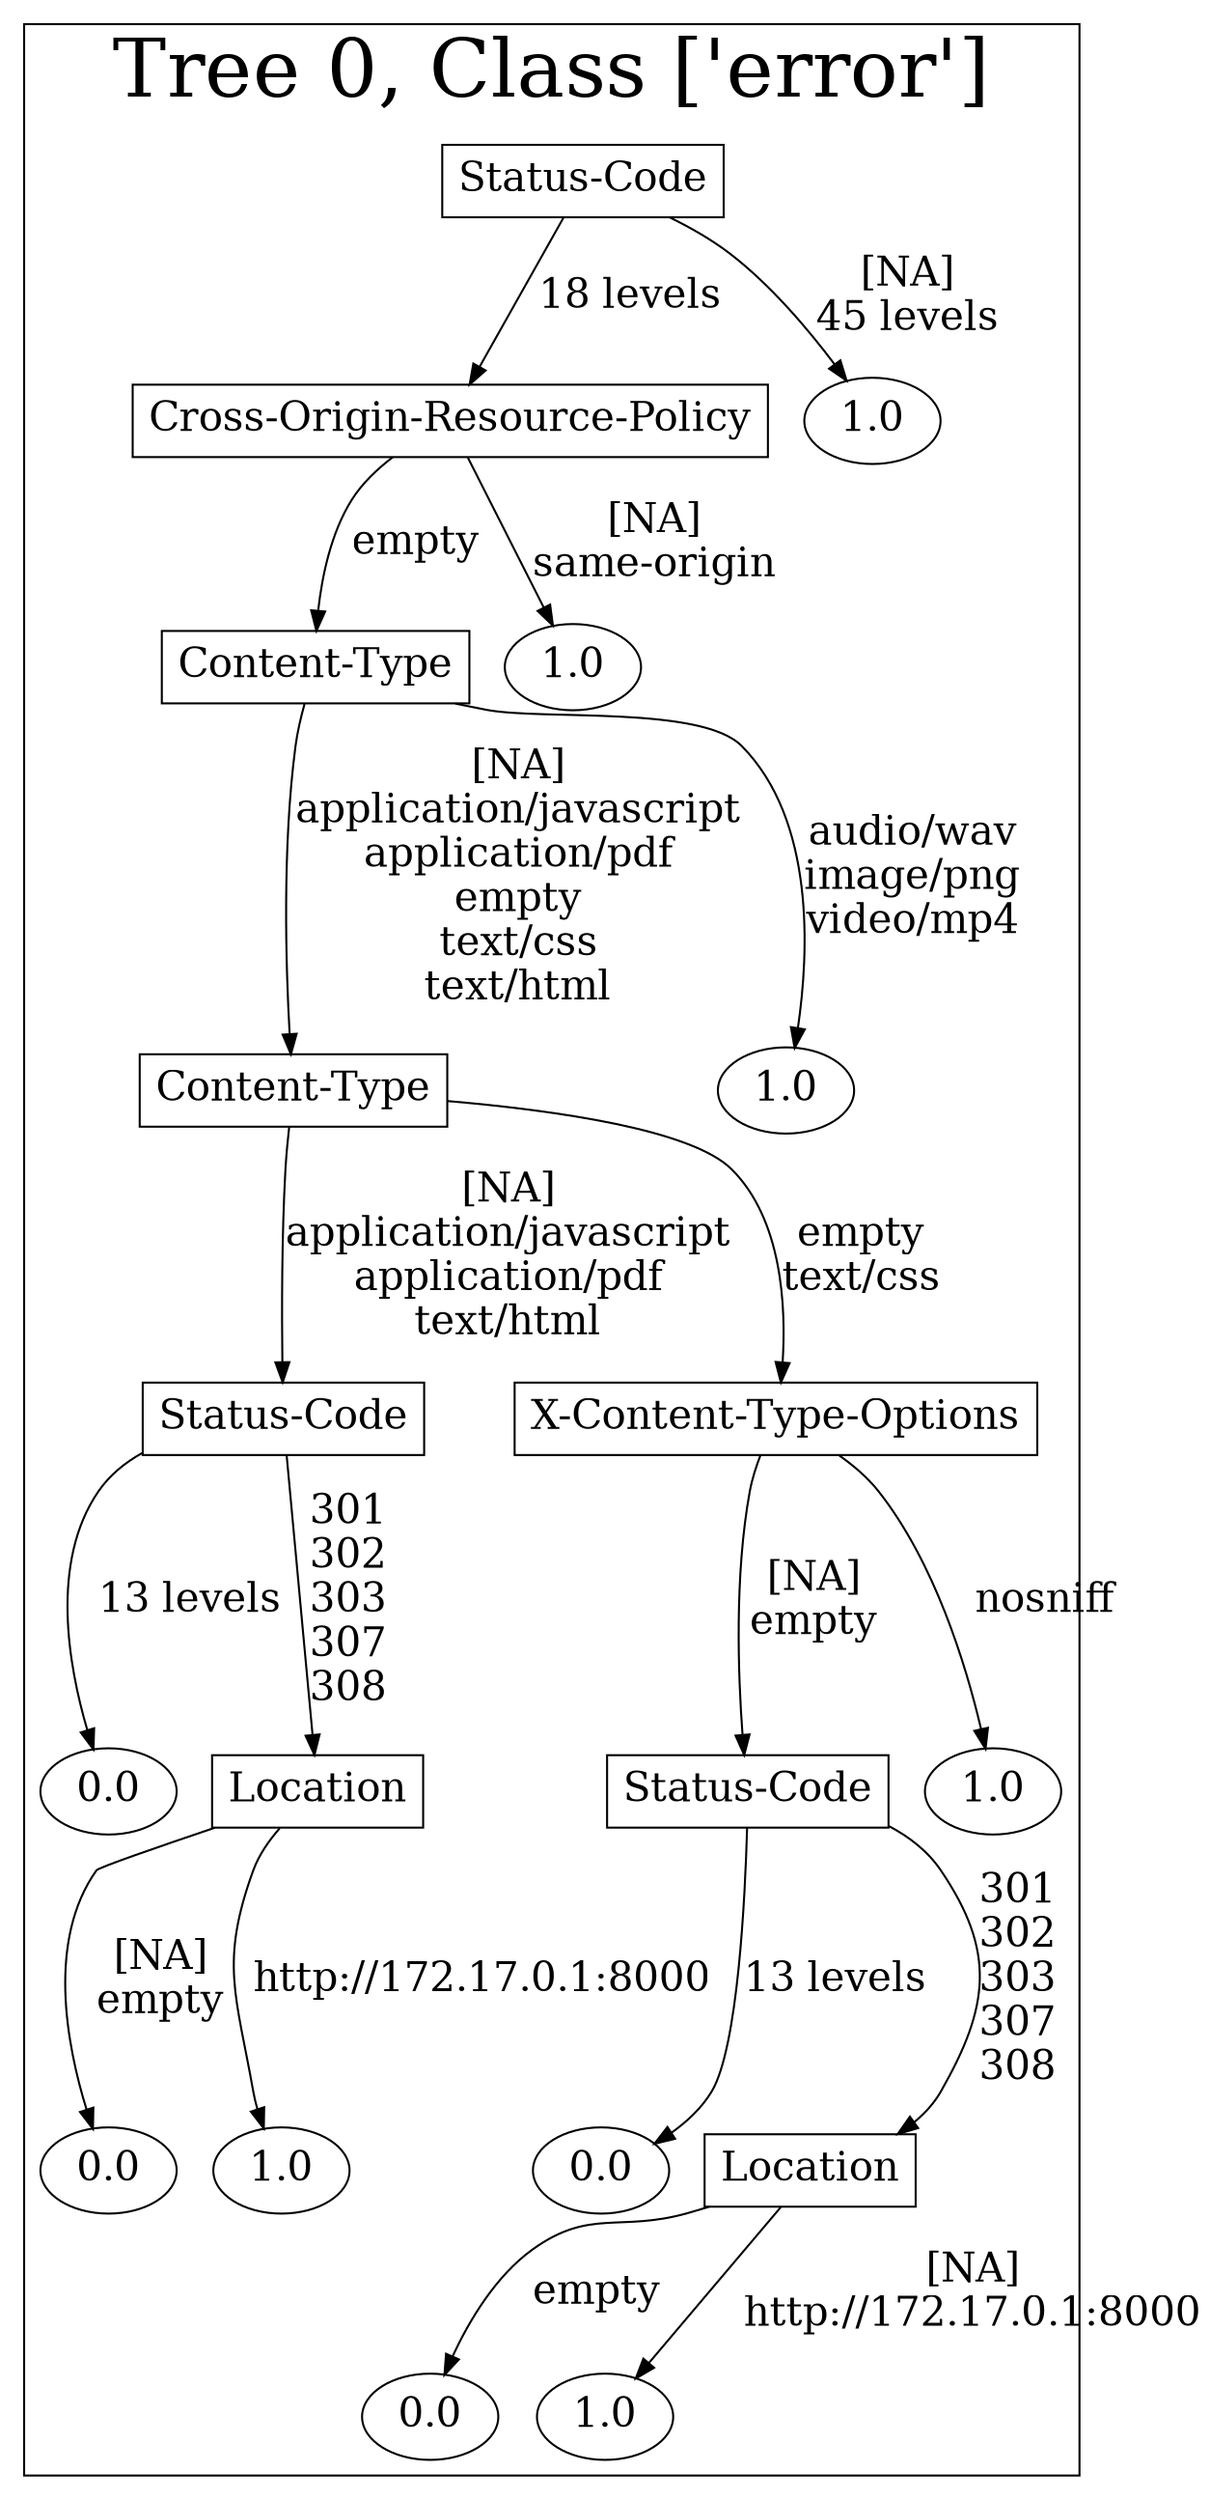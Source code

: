 /*
Generated by:
    http://https://github.com/h2oai/h2o-3/tree/master/h2o-genmodel/src/main/java/hex/genmodel/tools/PrintMojo.java
*/

/*
On a mac:

$ brew install graphviz
$ dot -Tpng file.gv -o file.png
$ open file.png
*/

digraph G {

subgraph cluster_0 {
/* Nodes */

/* Level 0 */
{
"SG_0_Node_0" [shape=box, fontsize=20, label="Status-Code"]
}

/* Level 1 */
{
"SG_0_Node_1" [shape=box, fontsize=20, label="Cross-Origin-Resource-Policy"]
"SG_0_Node_9" [fontsize=20, label="1.0"]
}

/* Level 2 */
{
"SG_0_Node_2" [shape=box, fontsize=20, label="Content-Type"]
"SG_0_Node_10" [fontsize=20, label="1.0"]
}

/* Level 3 */
{
"SG_0_Node_3" [shape=box, fontsize=20, label="Content-Type"]
"SG_0_Node_11" [fontsize=20, label="1.0"]
}

/* Level 4 */
{
"SG_0_Node_4" [shape=box, fontsize=20, label="Status-Code"]
"SG_0_Node_5" [shape=box, fontsize=20, label="X-Content-Type-Options"]
}

/* Level 5 */
{
"SG_0_Node_12" [fontsize=20, label="0.0"]
"SG_0_Node_6" [shape=box, fontsize=20, label="Location"]
"SG_0_Node_7" [shape=box, fontsize=20, label="Status-Code"]
"SG_0_Node_13" [fontsize=20, label="1.0"]
}

/* Level 6 */
{
"SG_0_Node_14" [fontsize=20, label="0.0"]
"SG_0_Node_15" [fontsize=20, label="1.0"]
"SG_0_Node_16" [fontsize=20, label="0.0"]
"SG_0_Node_8" [shape=box, fontsize=20, label="Location"]
}

/* Level 7 */
{
"SG_0_Node_17" [fontsize=20, label="0.0"]
"SG_0_Node_18" [fontsize=20, label="1.0"]
}

/* Edges */
"SG_0_Node_0" -> "SG_0_Node_1" [fontsize=20, label="18 levels
"]
"SG_0_Node_0" -> "SG_0_Node_9" [fontsize=20, label="[NA]
45 levels
"]
"SG_0_Node_1" -> "SG_0_Node_2" [fontsize=20, label="empty
"]
"SG_0_Node_1" -> "SG_0_Node_10" [fontsize=20, label="[NA]
same-origin
"]
"SG_0_Node_2" -> "SG_0_Node_3" [fontsize=20, label="[NA]
application/javascript
application/pdf
empty
text/css
text/html
"]
"SG_0_Node_2" -> "SG_0_Node_11" [fontsize=20, label="audio/wav
image/png
video/mp4
"]
"SG_0_Node_3" -> "SG_0_Node_4" [fontsize=20, label="[NA]
application/javascript
application/pdf
text/html
"]
"SG_0_Node_3" -> "SG_0_Node_5" [fontsize=20, label="empty
text/css
"]
"SG_0_Node_5" -> "SG_0_Node_7" [fontsize=20, label="[NA]
empty
"]
"SG_0_Node_5" -> "SG_0_Node_13" [fontsize=20, label="nosniff
"]
"SG_0_Node_7" -> "SG_0_Node_16" [fontsize=20, label="13 levels
"]
"SG_0_Node_7" -> "SG_0_Node_8" [fontsize=20, label="301
302
303
307
308
"]
"SG_0_Node_8" -> "SG_0_Node_17" [fontsize=20, label="empty
"]
"SG_0_Node_8" -> "SG_0_Node_18" [fontsize=20, label="[NA]
http://172.17.0.1:8000
"]
"SG_0_Node_4" -> "SG_0_Node_12" [fontsize=20, label="13 levels
"]
"SG_0_Node_4" -> "SG_0_Node_6" [fontsize=20, label="301
302
303
307
308
"]
"SG_0_Node_6" -> "SG_0_Node_14" [fontsize=20, label="[NA]
empty
"]
"SG_0_Node_6" -> "SG_0_Node_15" [fontsize=20, label="http://172.17.0.1:8000
"]

fontsize=40
label="Tree 0, Class ['error']"
}

}

